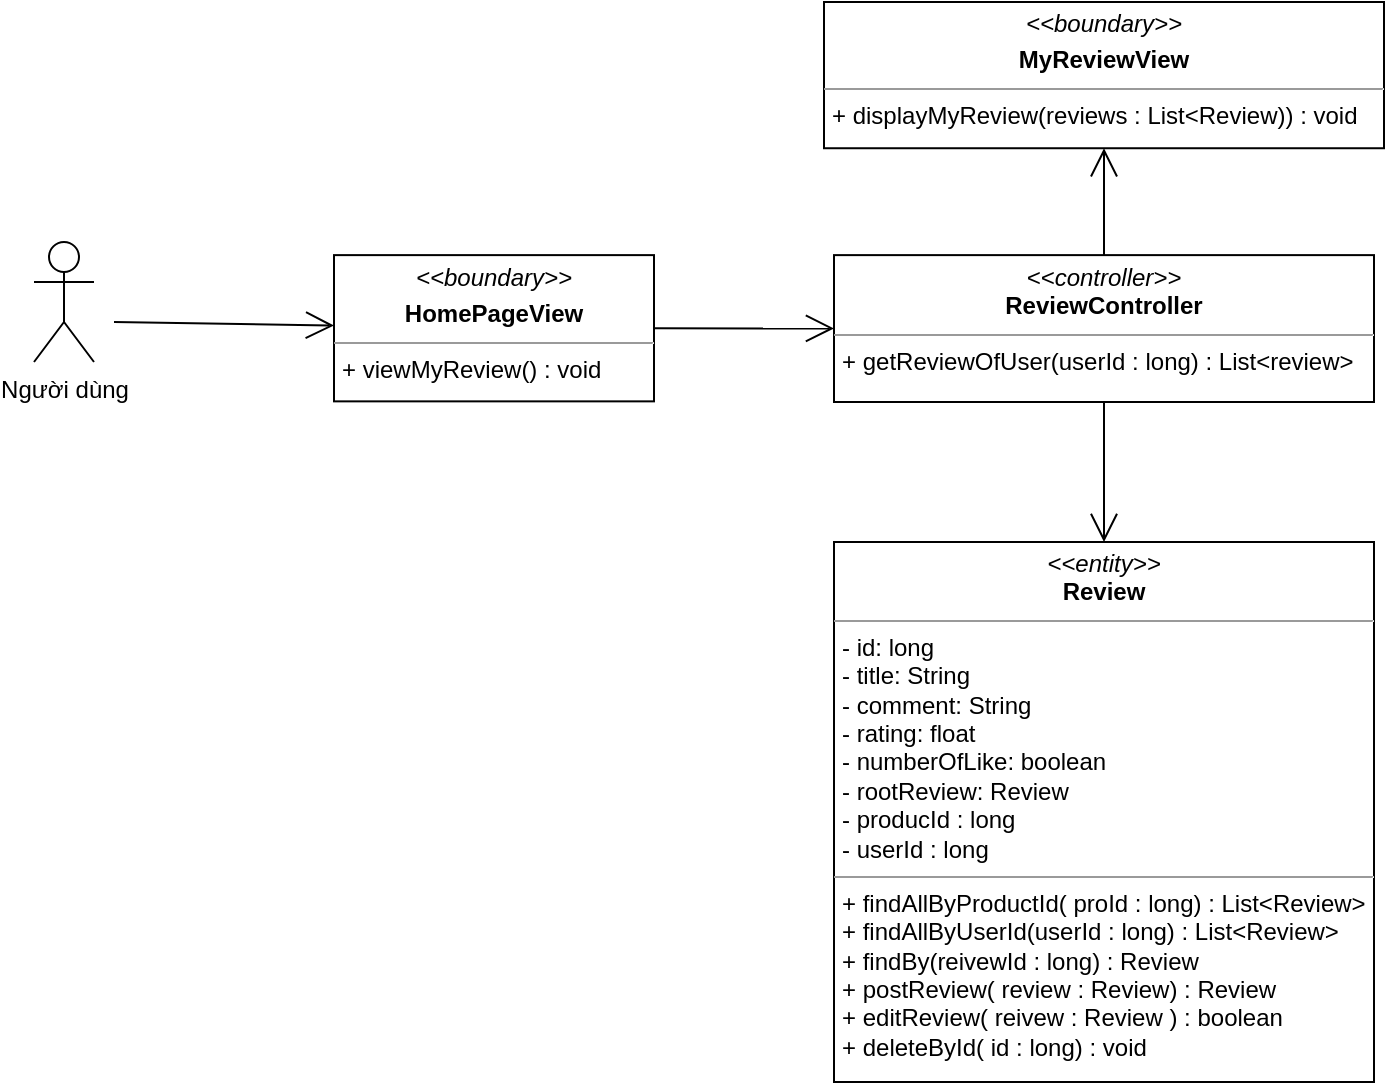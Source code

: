 <mxfile version="14.7.9" type="device"><diagram id="Sg2IugIgIrh4ZxUnD7bM" name="Page-1"><mxGraphModel dx="1038" dy="521" grid="1" gridSize="10" guides="1" tooltips="1" connect="1" arrows="1" fold="1" page="1" pageScale="1" pageWidth="827" pageHeight="1169" math="0" shadow="0"><root><mxCell id="0"/><mxCell id="1" parent="0"/><mxCell id="qZN2nxKh9QnrLbclWdgc-1" value="&lt;p style=&quot;margin: 0px ; margin-top: 4px ; text-align: center&quot;&gt;&lt;i&gt;&amp;lt;&amp;lt;boundary&amp;gt;&amp;gt;&lt;/i&gt;&lt;/p&gt;&lt;p style=&quot;margin: 0px ; margin-top: 4px ; text-align: center&quot;&gt;&lt;b&gt;MyReviewView&lt;/b&gt;&lt;/p&gt;&lt;hr size=&quot;1&quot;&gt;&lt;p style=&quot;margin: 0px ; margin-left: 4px&quot;&gt;&lt;span&gt;+ displayMyReview(reviews : List&amp;lt;Review)) : void&lt;/span&gt;&lt;br&gt;&lt;/p&gt;" style="verticalAlign=top;align=left;overflow=fill;fontSize=12;fontFamily=Helvetica;html=1;" parent="1" vertex="1"><mxGeometry x="635" y="10" width="280" height="73.12" as="geometry"/></mxCell><mxCell id="qZN2nxKh9QnrLbclWdgc-4" value="" style="endArrow=open;endFill=1;endSize=12;html=1;" parent="1" source="qZN2nxKh9QnrLbclWdgc-8" target="qZN2nxKh9QnrLbclWdgc-1" edge="1"><mxGeometry width="160" relative="1" as="geometry"><mxPoint x="520" y="80" as="sourcePoint"/><mxPoint x="310" y="160" as="targetPoint"/></mxGeometry></mxCell><mxCell id="qZN2nxKh9QnrLbclWdgc-6" value="&lt;p style=&quot;margin: 0px ; margin-top: 4px ; text-align: center&quot;&gt;&lt;i&gt;&amp;lt;&amp;lt;entity&amp;gt;&amp;gt;&lt;/i&gt;&lt;br&gt;&lt;b&gt;Review&lt;/b&gt;&lt;/p&gt;&lt;hr size=&quot;1&quot;&gt;&lt;p style=&quot;margin: 0px ; margin-left: 4px&quot;&gt;- id: long&lt;/p&gt;&lt;p style=&quot;margin: 0px ; margin-left: 4px&quot;&gt;- title: String&lt;br&gt;- comment: String&lt;/p&gt;&lt;p style=&quot;margin: 0px ; margin-left: 4px&quot;&gt;- rating: float&lt;/p&gt;&lt;p style=&quot;margin: 0px ; margin-left: 4px&quot;&gt;- numberOfLike: boolean&lt;/p&gt;&lt;p style=&quot;margin: 0px ; margin-left: 4px&quot;&gt;- rootReview: Review&lt;/p&gt;&lt;p style=&quot;margin: 0px ; margin-left: 4px&quot;&gt;- producId : long&lt;/p&gt;&lt;p style=&quot;margin: 0px ; margin-left: 4px&quot;&gt;- userId : long&lt;/p&gt;&lt;hr size=&quot;1&quot;&gt;&lt;p style=&quot;margin: 0px 0px 0px 4px&quot;&gt;+ findAllByProductId( proId : long) : List&amp;lt;Review&amp;gt;&lt;/p&gt;&lt;p style=&quot;margin: 0px 0px 0px 4px&quot;&gt;+ findAllByUserId(userId : long) : List&amp;lt;Review&amp;gt;&lt;/p&gt;&lt;p style=&quot;margin: 0px 0px 0px 4px&quot;&gt;+ findBy(reivewId : long) : Review&lt;/p&gt;&lt;p style=&quot;margin: 0px 0px 0px 4px&quot;&gt;+ postReview( review : Review) : Review&lt;/p&gt;&lt;p style=&quot;margin: 0px 0px 0px 4px&quot;&gt;+ editReview( reivew : Review ) : boolean&lt;/p&gt;&lt;p style=&quot;margin: 0px 0px 0px 4px&quot;&gt;+ deleteById( id : long) : void&lt;/p&gt;" style="verticalAlign=top;align=left;overflow=fill;fontSize=12;fontFamily=Helvetica;html=1;" parent="1" vertex="1"><mxGeometry x="640" y="280" width="270" height="270" as="geometry"/></mxCell><mxCell id="qZN2nxKh9QnrLbclWdgc-8" value="&lt;p style=&quot;margin: 0px ; margin-top: 4px ; text-align: center&quot;&gt;&lt;i&gt;&amp;lt;&amp;lt;controller&amp;gt;&amp;gt;&lt;/i&gt;&lt;br&gt;&lt;b&gt;ReviewController&lt;/b&gt;&lt;/p&gt;&lt;hr size=&quot;1&quot;&gt;&lt;p style=&quot;margin: 0px ; margin-left: 4px&quot;&gt;+ getReviewOfUser(userId : long) : List&amp;lt;review&amp;gt;&lt;/p&gt;" style="verticalAlign=top;align=left;overflow=fill;fontSize=12;fontFamily=Helvetica;html=1;" parent="1" vertex="1"><mxGeometry x="640" y="136.56" width="270" height="73.44" as="geometry"/></mxCell><mxCell id="05Fp6iLG7IdB5BD_sqWn-1" value="" style="endArrow=open;endFill=1;endSize=12;html=1;" parent="1" source="qZN2nxKh9QnrLbclWdgc-8" target="qZN2nxKh9QnrLbclWdgc-6" edge="1"><mxGeometry width="160" relative="1" as="geometry"><mxPoint x="480" y="280" as="sourcePoint"/><mxPoint x="640" y="280" as="targetPoint"/></mxGeometry></mxCell><mxCell id="1GJ3dX0SQqSQTfcHTbB9-1" value="&lt;p style=&quot;margin: 0px ; margin-top: 4px ; text-align: center&quot;&gt;&lt;i&gt;&amp;lt;&amp;lt;boundary&amp;gt;&amp;gt;&lt;/i&gt;&lt;/p&gt;&lt;p style=&quot;margin: 0px ; margin-top: 4px ; text-align: center&quot;&gt;&lt;b&gt;HomePageView&lt;/b&gt;&lt;/p&gt;&lt;hr size=&quot;1&quot;&gt;&lt;p style=&quot;margin: 0px ; margin-left: 4px&quot;&gt;&lt;span&gt;+ viewMyReview() : void&lt;/span&gt;&lt;br&gt;&lt;/p&gt;" style="verticalAlign=top;align=left;overflow=fill;fontSize=12;fontFamily=Helvetica;html=1;" parent="1" vertex="1"><mxGeometry x="390" y="136.56" width="160" height="73.12" as="geometry"/></mxCell><mxCell id="1GJ3dX0SQqSQTfcHTbB9-2" value="" style="endArrow=open;endFill=1;endSize=12;html=1;" parent="1" source="1GJ3dX0SQqSQTfcHTbB9-1" target="qZN2nxKh9QnrLbclWdgc-8" edge="1"><mxGeometry width="160" relative="1" as="geometry"><mxPoint x="420" y="250" as="sourcePoint"/><mxPoint x="230" y="90" as="targetPoint"/></mxGeometry></mxCell><mxCell id="sqt9Zh4r7sMkH1ZsLuUh-1" value="Người dùng" style="shape=umlActor;verticalLabelPosition=bottom;verticalAlign=top;html=1;" parent="1" vertex="1"><mxGeometry x="240" y="130" width="30" height="60" as="geometry"/></mxCell><mxCell id="sqt9Zh4r7sMkH1ZsLuUh-2" value="" style="endArrow=open;endFill=1;endSize=12;html=1;" parent="1" target="1GJ3dX0SQqSQTfcHTbB9-1" edge="1"><mxGeometry width="160" relative="1" as="geometry"><mxPoint x="280" y="170" as="sourcePoint"/><mxPoint x="350" y="180" as="targetPoint"/></mxGeometry></mxCell></root></mxGraphModel></diagram></mxfile>